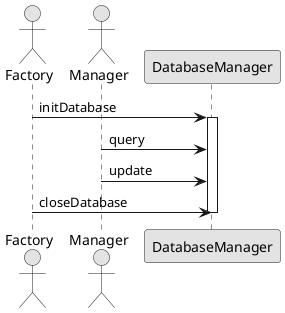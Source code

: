 @startuml
skinparam linetype ortho
skinparam Monochrome true
skinparam classAttributeIconSize 0

actor Factory as Factory
actor Manager as Manager

Factory -> DatabaseManager: initDatabase
activate DatabaseManager

DatabaseManager <- Manager: query

DatabaseManager <- Manager: update

Factory -> DatabaseManager: closeDatabase
deactivate DatabaseManager
@enduml